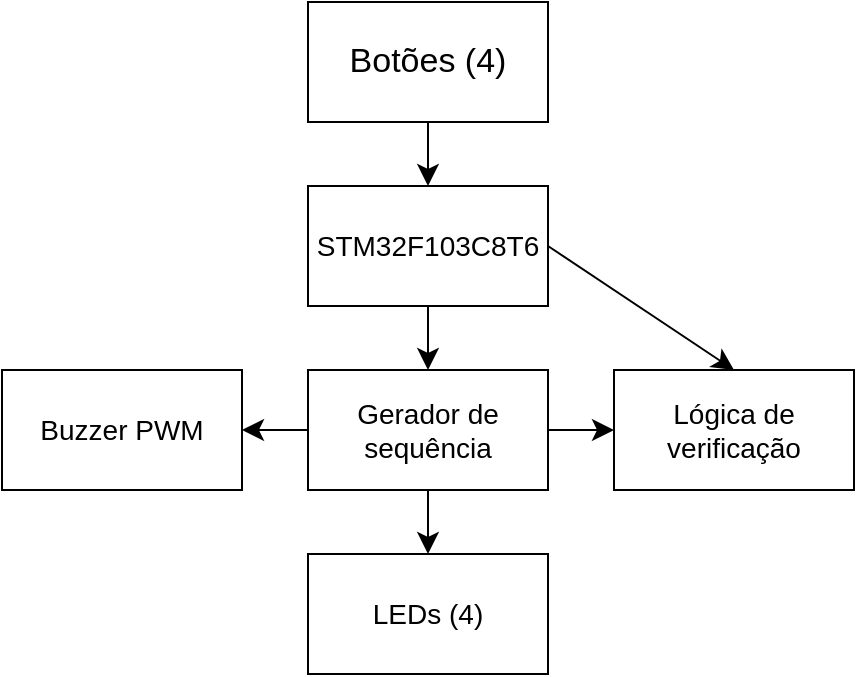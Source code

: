 <mxfile version="26.2.3">
  <diagram name="Página-1" id="wc0ZdFNwnMYvqW44Qq-q">
    <mxGraphModel dx="1289" dy="563" grid="0" gridSize="10" guides="1" tooltips="1" connect="1" arrows="1" fold="1" page="0" pageScale="1" pageWidth="827" pageHeight="1169" math="0" shadow="0">
      <root>
        <mxCell id="0" />
        <mxCell id="1" parent="0" />
        <mxCell id="nrGai83IAfRFPBgceMjq-3" style="edgeStyle=none;curved=1;rounded=0;orthogonalLoop=1;jettySize=auto;html=1;entryX=0.5;entryY=0;entryDx=0;entryDy=0;fontSize=12;startSize=8;endSize=8;" edge="1" parent="1" source="nrGai83IAfRFPBgceMjq-1" target="nrGai83IAfRFPBgceMjq-2">
          <mxGeometry relative="1" as="geometry" />
        </mxCell>
        <mxCell id="nrGai83IAfRFPBgceMjq-1" value="&lt;font style=&quot;font-size: 17px;&quot;&gt;Botões (4)&lt;/font&gt;" style="rounded=0;whiteSpace=wrap;html=1;" vertex="1" parent="1">
          <mxGeometry x="119" y="135" width="120" height="60" as="geometry" />
        </mxCell>
        <mxCell id="nrGai83IAfRFPBgceMjq-5" style="edgeStyle=none;curved=1;rounded=0;orthogonalLoop=1;jettySize=auto;html=1;entryX=0.5;entryY=0;entryDx=0;entryDy=0;fontSize=12;startSize=8;endSize=8;" edge="1" parent="1" source="nrGai83IAfRFPBgceMjq-2" target="nrGai83IAfRFPBgceMjq-4">
          <mxGeometry relative="1" as="geometry" />
        </mxCell>
        <mxCell id="nrGai83IAfRFPBgceMjq-2" value="&lt;font style=&quot;font-size: 14px;&quot;&gt;STM32F103C8T6&lt;/font&gt;" style="rounded=0;whiteSpace=wrap;html=1;" vertex="1" parent="1">
          <mxGeometry x="119" y="227" width="120" height="60" as="geometry" />
        </mxCell>
        <mxCell id="nrGai83IAfRFPBgceMjq-7" style="edgeStyle=none;curved=1;rounded=0;orthogonalLoop=1;jettySize=auto;html=1;fontSize=12;startSize=8;endSize=8;entryX=0;entryY=0.5;entryDx=0;entryDy=0;" edge="1" parent="1" source="nrGai83IAfRFPBgceMjq-4" target="nrGai83IAfRFPBgceMjq-8">
          <mxGeometry relative="1" as="geometry">
            <mxPoint x="259" y="349" as="targetPoint" />
          </mxGeometry>
        </mxCell>
        <mxCell id="nrGai83IAfRFPBgceMjq-10" style="edgeStyle=none;curved=1;rounded=0;orthogonalLoop=1;jettySize=auto;html=1;entryX=1;entryY=0.5;entryDx=0;entryDy=0;fontSize=12;startSize=8;endSize=8;" edge="1" parent="1" source="nrGai83IAfRFPBgceMjq-4" target="nrGai83IAfRFPBgceMjq-9">
          <mxGeometry relative="1" as="geometry" />
        </mxCell>
        <mxCell id="nrGai83IAfRFPBgceMjq-19" style="edgeStyle=none;curved=1;rounded=0;orthogonalLoop=1;jettySize=auto;html=1;fontSize=12;startSize=8;endSize=8;" edge="1" parent="1" source="nrGai83IAfRFPBgceMjq-4" target="nrGai83IAfRFPBgceMjq-11">
          <mxGeometry relative="1" as="geometry" />
        </mxCell>
        <mxCell id="nrGai83IAfRFPBgceMjq-4" value="&lt;font style=&quot;font-size: 14px;&quot;&gt;Gerador de&lt;/font&gt;&lt;div&gt;&lt;font style=&quot;font-size: 14px;&quot;&gt;sequência&lt;/font&gt;&lt;/div&gt;" style="rounded=0;whiteSpace=wrap;html=1;" vertex="1" parent="1">
          <mxGeometry x="119" y="319" width="120" height="60" as="geometry" />
        </mxCell>
        <mxCell id="nrGai83IAfRFPBgceMjq-8" value="&lt;span style=&quot;font-size: 14px;&quot;&gt;Lógica de verificação&lt;/span&gt;" style="rounded=0;whiteSpace=wrap;html=1;" vertex="1" parent="1">
          <mxGeometry x="272" y="319" width="120" height="60" as="geometry" />
        </mxCell>
        <mxCell id="nrGai83IAfRFPBgceMjq-9" value="&lt;span style=&quot;font-size: 14px;&quot;&gt;Buzzer PWM&lt;/span&gt;" style="rounded=0;whiteSpace=wrap;html=1;" vertex="1" parent="1">
          <mxGeometry x="-34" y="319" width="120" height="60" as="geometry" />
        </mxCell>
        <mxCell id="nrGai83IAfRFPBgceMjq-11" value="&lt;span style=&quot;font-size: 14px;&quot;&gt;LEDs (4)&lt;/span&gt;" style="rounded=0;whiteSpace=wrap;html=1;" vertex="1" parent="1">
          <mxGeometry x="119" y="411" width="120" height="60" as="geometry" />
        </mxCell>
        <mxCell id="nrGai83IAfRFPBgceMjq-18" style="edgeStyle=none;curved=1;rounded=0;orthogonalLoop=1;jettySize=auto;html=1;fontSize=12;startSize=8;endSize=8;entryX=0.5;entryY=0;entryDx=0;entryDy=0;exitX=1;exitY=0.5;exitDx=0;exitDy=0;" edge="1" parent="1" source="nrGai83IAfRFPBgceMjq-2" target="nrGai83IAfRFPBgceMjq-8">
          <mxGeometry relative="1" as="geometry">
            <mxPoint x="267" y="268" as="sourcePoint" />
            <mxPoint x="300" y="268" as="targetPoint" />
          </mxGeometry>
        </mxCell>
      </root>
    </mxGraphModel>
  </diagram>
</mxfile>
